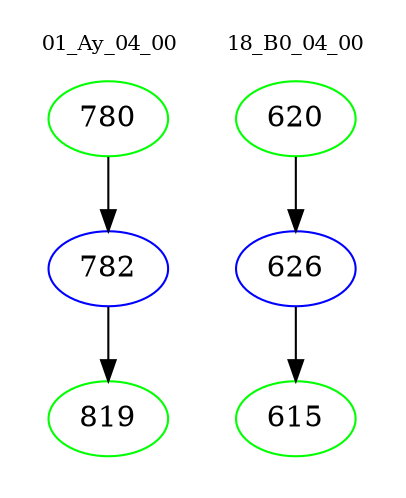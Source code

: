 digraph{
subgraph cluster_0 {
color = white
label = "01_Ay_04_00";
fontsize=10;
T0_780 [label="780", color="green"]
T0_780 -> T0_782 [color="black"]
T0_782 [label="782", color="blue"]
T0_782 -> T0_819 [color="black"]
T0_819 [label="819", color="green"]
}
subgraph cluster_1 {
color = white
label = "18_B0_04_00";
fontsize=10;
T1_620 [label="620", color="green"]
T1_620 -> T1_626 [color="black"]
T1_626 [label="626", color="blue"]
T1_626 -> T1_615 [color="black"]
T1_615 [label="615", color="green"]
}
}
